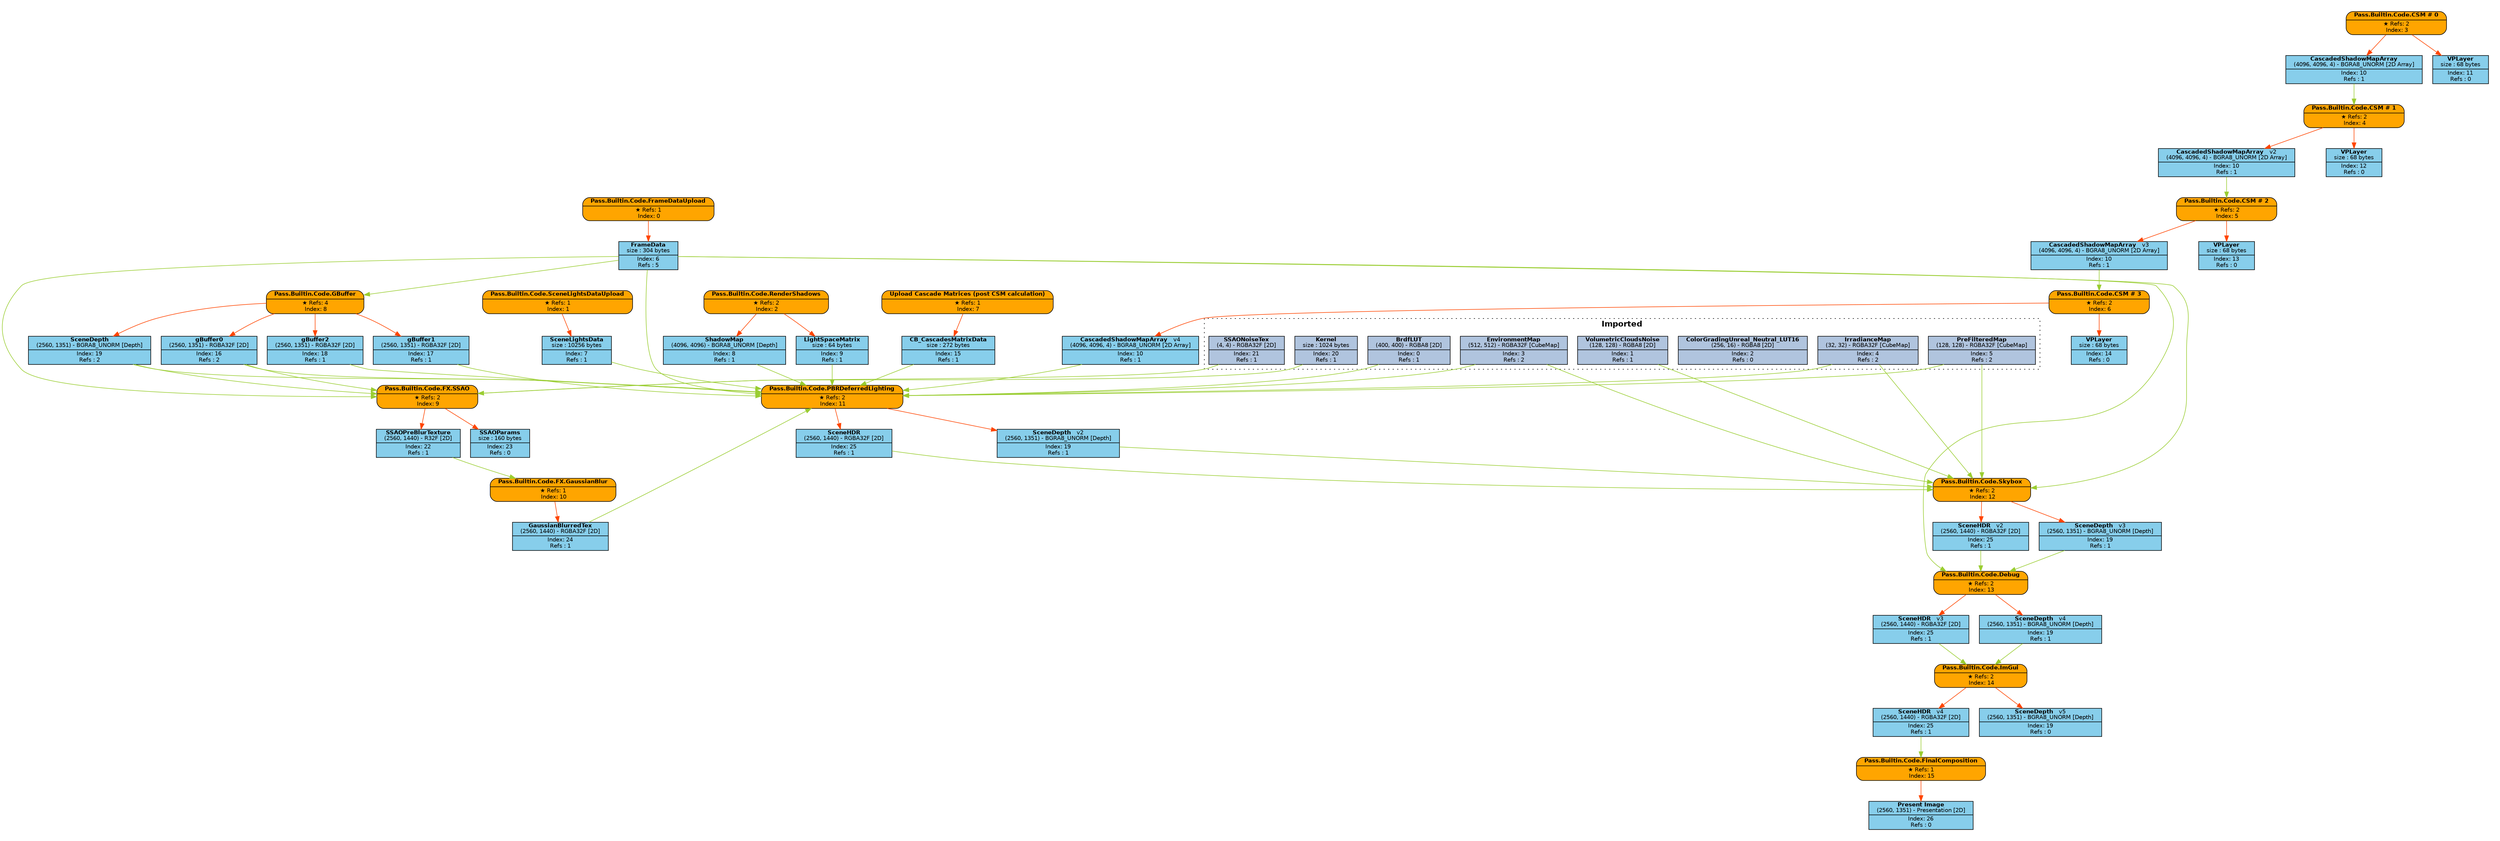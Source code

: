 digraph FrameGraph {
graph [style=invis, rankdir="TB" ordering=out, splines=spline]
node [shape=record, fontname="helvetica", fontsize=10, margin="0.2,0.03"]

P0 [label=<{ {<B>Pass.Builtin.Code.FrameDataUpload</B>} | {&#x2605; Refs: 1<BR/> Index: 0} }> style="rounded,filled", fillcolor=orange]
P1 [label=<{ {<B>Pass.Builtin.Code.SceneLightsDataUpload</B>} | {&#x2605; Refs: 1<BR/> Index: 1} }> style="rounded,filled", fillcolor=orange]
P2 [label=<{ {<B>Pass.Builtin.Code.RenderShadows</B>} | {&#x2605; Refs: 2<BR/> Index: 2} }> style="rounded,filled", fillcolor=orange]
P3 [label=<{ {<B>Pass.Builtin.Code.CSM # 0</B>} | {&#x2605; Refs: 2<BR/> Index: 3} }> style="rounded,filled", fillcolor=orange]
P4 [label=<{ {<B>Pass.Builtin.Code.CSM # 1</B>} | {&#x2605; Refs: 2<BR/> Index: 4} }> style="rounded,filled", fillcolor=orange]
P5 [label=<{ {<B>Pass.Builtin.Code.CSM # 2</B>} | {&#x2605; Refs: 2<BR/> Index: 5} }> style="rounded,filled", fillcolor=orange]
P6 [label=<{ {<B>Pass.Builtin.Code.CSM # 3</B>} | {&#x2605; Refs: 2<BR/> Index: 6} }> style="rounded,filled", fillcolor=orange]
P7 [label=<{ {<B>Upload Cascade Matrices (post CSM calculation)</B>} | {&#x2605; Refs: 1<BR/> Index: 7} }> style="rounded,filled", fillcolor=orange]
P8 [label=<{ {<B>Pass.Builtin.Code.GBuffer</B>} | {&#x2605; Refs: 4<BR/> Index: 8} }> style="rounded,filled", fillcolor=orange]
P9 [label=<{ {<B>Pass.Builtin.Code.FX.SSAO</B>} | {&#x2605; Refs: 2<BR/> Index: 9} }> style="rounded,filled", fillcolor=orange]
P10 [label=<{ {<B>Pass.Builtin.Code.FX.GaussianBlur</B>} | {&#x2605; Refs: 1<BR/> Index: 10} }> style="rounded,filled", fillcolor=orange]
P11 [label=<{ {<B>Pass.Builtin.Code.PBRDeferredLighting</B>} | {&#x2605; Refs: 2<BR/> Index: 11} }> style="rounded,filled", fillcolor=orange]
P12 [label=<{ {<B>Pass.Builtin.Code.Skybox</B>} | {&#x2605; Refs: 2<BR/> Index: 12} }> style="rounded,filled", fillcolor=orange]
P13 [label=<{ {<B>Pass.Builtin.Code.Debug</B>} | {&#x2605; Refs: 2<BR/> Index: 13} }> style="rounded,filled", fillcolor=orange]
P14 [label=<{ {<B>Pass.Builtin.Code.ImGui</B>} | {&#x2605; Refs: 2<BR/> Index: 14} }> style="rounded,filled", fillcolor=orange]
P15 [label=<{ {<B>Pass.Builtin.Code.FinalComposition</B>} | {&#x2605; Refs: 1<BR/> Index: 15} }> style="rounded,filled", fillcolor=orange]

R0_1 [label=<{ {<B>BrdfLUT</B><BR/>(400, 400) - RGBA8 [2D]} | {Index: 0<BR/>Refs : 1} }> style=filled, fillcolor=lightsteelblue]
R1_1 [label=<{ {<B>VolumetricCloudsNoise</B><BR/>(128, 128) - RGBA8 [2D]} | {Index: 1<BR/>Refs : 1} }> style=filled, fillcolor=lightsteelblue]
R2_1 [label=<{ {<B>ColorGradingUnreal_Neutral_LUT16</B><BR/>(256, 16) - RGBA8 [2D]} | {Index: 2<BR/>Refs : 0} }> style=filled, fillcolor=lightsteelblue]
R3_1 [label=<{ {<B>EnvironmentMap</B><BR/>(512, 512) - RGBA32F [CubeMap]} | {Index: 3<BR/>Refs : 2} }> style=filled, fillcolor=lightsteelblue]
R4_1 [label=<{ {<B>IrradianceMap</B><BR/>(32, 32) - RGBA32F [CubeMap]} | {Index: 4<BR/>Refs : 2} }> style=filled, fillcolor=lightsteelblue]
R5_1 [label=<{ {<B>PreFilteredMap</B><BR/>(128, 128) - RGBA32F [CubeMap]} | {Index: 5<BR/>Refs : 2} }> style=filled, fillcolor=lightsteelblue]
R6_1 [label=<{ {<B>FrameData</B><BR/>size : 304 bytes} | {Index: 6<BR/>Refs : 5} }> style=filled, fillcolor=skyblue]
R7_1 [label=<{ {<B>SceneLightsData</B><BR/>size : 10256 bytes} | {Index: 7<BR/>Refs : 1} }> style=filled, fillcolor=skyblue]
R8_1 [label=<{ {<B>ShadowMap</B><BR/>(4096, 4096) - BGRA8_UNORM [Depth]} | {Index: 8<BR/>Refs : 1} }> style=filled, fillcolor=skyblue]
R9_1 [label=<{ {<B>LightSpaceMatrix</B><BR/>size : 64 bytes} | {Index: 9<BR/>Refs : 1} }> style=filled, fillcolor=skyblue]
R10_1 [label=<{ {<B>CascadedShadowMapArray</B><BR/>(4096, 4096, 4) - BGRA8_UNORM [2D Array]} | {Index: 10<BR/>Refs : 1} }> style=filled, fillcolor=skyblue]
R11_1 [label=<{ {<B>VPLayer</B><BR/>size : 68 bytes} | {Index: 11<BR/>Refs : 0} }> style=filled, fillcolor=skyblue]
R12_1 [label=<{ {<B>VPLayer</B><BR/>size : 68 bytes} | {Index: 12<BR/>Refs : 0} }> style=filled, fillcolor=skyblue]
R10_2 [label=<{ {<B>CascadedShadowMapArray</B>   <FONT>v2</FONT><BR/>(4096, 4096, 4) - BGRA8_UNORM [2D Array]} | {Index: 10<BR/>Refs : 1} }> style=filled, fillcolor=skyblue]
R13_1 [label=<{ {<B>VPLayer</B><BR/>size : 68 bytes} | {Index: 13<BR/>Refs : 0} }> style=filled, fillcolor=skyblue]
R10_3 [label=<{ {<B>CascadedShadowMapArray</B>   <FONT>v3</FONT><BR/>(4096, 4096, 4) - BGRA8_UNORM [2D Array]} | {Index: 10<BR/>Refs : 1} }> style=filled, fillcolor=skyblue]
R14_1 [label=<{ {<B>VPLayer</B><BR/>size : 68 bytes} | {Index: 14<BR/>Refs : 0} }> style=filled, fillcolor=skyblue]
R10_4 [label=<{ {<B>CascadedShadowMapArray</B>   <FONT>v4</FONT><BR/>(4096, 4096, 4) - BGRA8_UNORM [2D Array]} | {Index: 10<BR/>Refs : 1} }> style=filled, fillcolor=skyblue]
R15_1 [label=<{ {<B>CB_CascadesMatrixData</B><BR/>size : 272 bytes} | {Index: 15<BR/>Refs : 1} }> style=filled, fillcolor=skyblue]
R16_1 [label=<{ {<B>gBuffer0</B><BR/>(2560, 1351) - RGBA32F [2D]} | {Index: 16<BR/>Refs : 2} }> style=filled, fillcolor=skyblue]
R17_1 [label=<{ {<B>gBuffer1</B><BR/>(2560, 1351) - RGBA32F [2D]} | {Index: 17<BR/>Refs : 1} }> style=filled, fillcolor=skyblue]
R18_1 [label=<{ {<B>gBuffer2</B><BR/>(2560, 1351) - RGBA32F [2D]} | {Index: 18<BR/>Refs : 1} }> style=filled, fillcolor=skyblue]
R19_1 [label=<{ {<B>SceneDepth</B><BR/>(2560, 1351) - BGRA8_UNORM [Depth]} | {Index: 19<BR/>Refs : 2} }> style=filled, fillcolor=skyblue]
R20_1 [label=<{ {<B>Kernel</B><BR/>size : 1024 bytes} | {Index: 20<BR/>Refs : 1} }> style=filled, fillcolor=lightsteelblue]
R21_1 [label=<{ {<B>SSAONoiseTex</B><BR/>(4, 4) - RGBA32F [2D]} | {Index: 21<BR/>Refs : 1} }> style=filled, fillcolor=lightsteelblue]
R22_1 [label=<{ {<B>SSAOPreBlurTexture</B><BR/>(2560, 1440) - R32F [2D]} | {Index: 22<BR/>Refs : 1} }> style=filled, fillcolor=skyblue]
R23_1 [label=<{ {<B>SSAOParams</B><BR/>size : 160 bytes} | {Index: 23<BR/>Refs : 0} }> style=filled, fillcolor=skyblue]
R24_1 [label=<{ {<B>GaussianBlurredTex</B><BR/>(2560, 1440) - RGBA32F [2D]} | {Index: 24<BR/>Refs : 1} }> style=filled, fillcolor=skyblue]
R25_1 [label=<{ {<B>SceneHDR</B><BR/>(2560, 1440) - RGBA32F [2D]} | {Index: 25<BR/>Refs : 1} }> style=filled, fillcolor=skyblue]
R19_2 [label=<{ {<B>SceneDepth</B>   <FONT>v2</FONT><BR/>(2560, 1351) - BGRA8_UNORM [Depth]} | {Index: 19<BR/>Refs : 1} }> style=filled, fillcolor=skyblue]
R25_2 [label=<{ {<B>SceneHDR</B>   <FONT>v2</FONT><BR/>(2560, 1440) - RGBA32F [2D]} | {Index: 25<BR/>Refs : 1} }> style=filled, fillcolor=skyblue]
R19_3 [label=<{ {<B>SceneDepth</B>   <FONT>v3</FONT><BR/>(2560, 1351) - BGRA8_UNORM [Depth]} | {Index: 19<BR/>Refs : 1} }> style=filled, fillcolor=skyblue]
R25_3 [label=<{ {<B>SceneHDR</B>   <FONT>v3</FONT><BR/>(2560, 1440) - RGBA32F [2D]} | {Index: 25<BR/>Refs : 1} }> style=filled, fillcolor=skyblue]
R19_4 [label=<{ {<B>SceneDepth</B>   <FONT>v4</FONT><BR/>(2560, 1351) - BGRA8_UNORM [Depth]} | {Index: 19<BR/>Refs : 1} }> style=filled, fillcolor=skyblue]
R25_4 [label=<{ {<B>SceneHDR</B>   <FONT>v4</FONT><BR/>(2560, 1440) - RGBA32F [2D]} | {Index: 25<BR/>Refs : 1} }> style=filled, fillcolor=skyblue]
R19_5 [label=<{ {<B>SceneDepth</B>   <FONT>v5</FONT><BR/>(2560, 1351) - BGRA8_UNORM [Depth]} | {Index: 19<BR/>Refs : 0} }> style=filled, fillcolor=skyblue]
R26_1 [label=<{ {<B>Present Image</B><BR/>(2560, 1351) - Presentation [2D]} | {Index: 26<BR/>Refs : 0} }> style=filled, fillcolor=skyblue]

P0 -> { R6_1 } [color=orangered]
P1 -> { R7_1 } [color=orangered]
P2 -> { R8_1 R9_1 } [color=orangered]
P3 -> { R10_1 R11_1 } [color=orangered]
P4 -> { R10_2 R12_1 } [color=orangered]
P5 -> { R10_3 R13_1 } [color=orangered]
P6 -> { R10_4 R14_1 } [color=orangered]
P7 -> { R15_1 } [color=orangered]
P8 -> { R16_1 R17_1 R18_1 R19_1 } [color=orangered]
P9 -> { R22_1 R23_1 } [color=orangered]
P10 -> { R24_1 } [color=orangered]
P11 -> { R25_1 R19_2 } [color=orangered]
P12 -> { R25_2 R19_3 } [color=orangered]
P13 -> { R25_3 R19_4 } [color=orangered]
P14 -> { R25_4 R19_5 } [color=orangered]
P15 -> { R26_1 } [color=orangered]

R0_1 -> { P11 } [color=olivedrab3]
R1_1 -> { P12 } [color=olivedrab3]
R2_1 -> { } [color=olivedrab3]
R3_1 -> { P11 P12 } [color=olivedrab3]
R4_1 -> { P11 P12 } [color=olivedrab3]
R5_1 -> { P11 P12 } [color=olivedrab3]
R6_1 -> { P8 P9 P11 P12 P13 } [color=olivedrab3]
R7_1 -> { P11 } [color=olivedrab3]
R8_1 -> { P11 } [color=olivedrab3]
R9_1 -> { P11 } [color=olivedrab3]
R10_1 -> { P4 } [color=olivedrab3]
R11_1 -> { } [color=olivedrab3]
R12_1 -> { } [color=olivedrab3]
R10_2 -> { P5 } [color=olivedrab3]
R13_1 -> { } [color=olivedrab3]
R10_3 -> { P6 } [color=olivedrab3]
R14_1 -> { } [color=olivedrab3]
R10_4 -> { P11 } [color=olivedrab3]
R15_1 -> { P11 } [color=olivedrab3]
R16_1 -> { P9 P11 } [color=olivedrab3]
R17_1 -> { P11 } [color=olivedrab3]
R18_1 -> { P11 } [color=olivedrab3]
R19_1 -> { P9 P11 } [color=olivedrab3]
R20_1 -> { P9 } [color=olivedrab3]
R21_1 -> { P9 } [color=olivedrab3]
R22_1 -> { P10 } [color=olivedrab3]
R23_1 -> { } [color=olivedrab3]
R24_1 -> { P11 } [color=olivedrab3]
R25_1 -> { P12 } [color=olivedrab3]
R19_2 -> { P12 } [color=olivedrab3]
R25_2 -> { P13 } [color=olivedrab3]
R19_3 -> { P13 } [color=olivedrab3]
R25_3 -> { P14 } [color=olivedrab3]
R19_4 -> { P14 } [color=olivedrab3]
R25_4 -> { P15 } [color=olivedrab3]
R19_5 -> { } [color=olivedrab3]
R26_1 -> { } [color=olivedrab3]

subgraph cluster_0 {
P0 R6_1 
}
subgraph cluster_1 {
P1 R7_1 
}
subgraph cluster_2 {
P2 R8_1 R9_1 
}
subgraph cluster_3 {
P3 R10_1 R11_1 
}
subgraph cluster_4 {
P4 R12_1 
}
subgraph cluster_5 {
P5 R13_1 
}
subgraph cluster_6 {
P6 R14_1 
}
subgraph cluster_7 {
P7 R15_1 
}
subgraph cluster_8 {
P8 R16_1 R17_1 R18_1 R19_1 
}
subgraph cluster_9 {
P9 R22_1 R23_1 
}
subgraph cluster_10 {
P10 R24_1 
}
subgraph cluster_11 {
P11 R25_1 
}
subgraph cluster_12 {
P12 
}
subgraph cluster_13 {
P13 
}
subgraph cluster_14 {
P14 
}
subgraph cluster_15 {
P15 R26_1 
}

subgraph cluster_imported_resources {
graph [style=dotted, fontname="helvetica", label=< <B>Imported</B> >]
R0_1 R1_1 R2_1 R3_1 R4_1 R5_1 R20_1 R21_1 
}

}